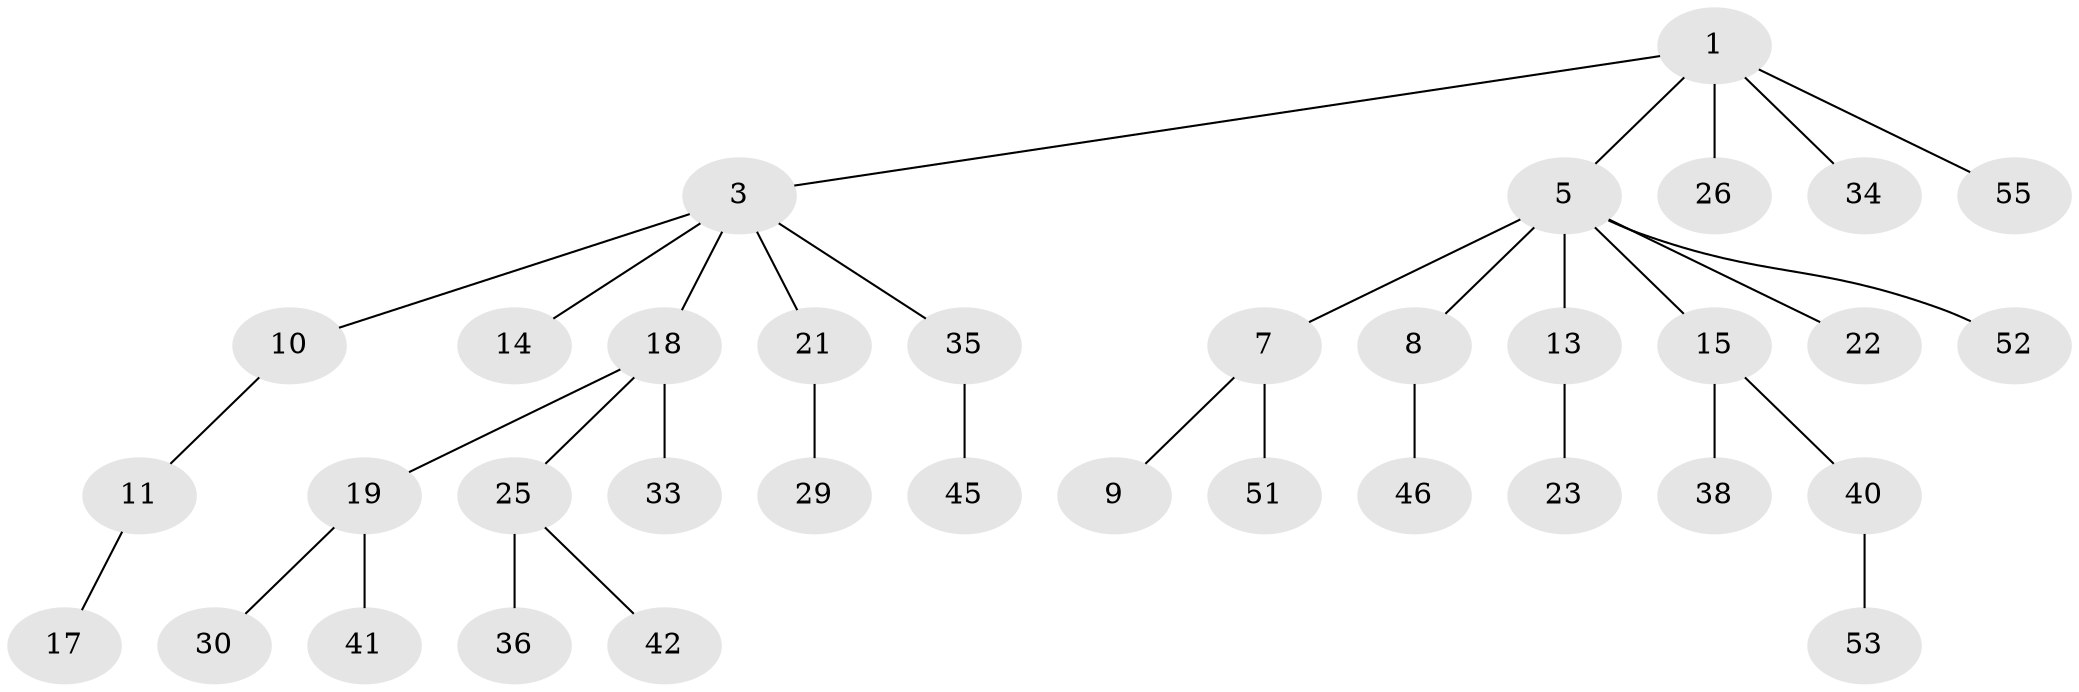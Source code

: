 // original degree distribution, {3: 0.15254237288135594, 4: 0.05084745762711865, 5: 0.03389830508474576, 6: 0.01694915254237288, 2: 0.288135593220339, 1: 0.4576271186440678}
// Generated by graph-tools (version 1.1) at 2025/19/03/04/25 18:19:20]
// undirected, 35 vertices, 34 edges
graph export_dot {
graph [start="1"]
  node [color=gray90,style=filled];
  1 [super="+2"];
  3 [super="+4"];
  5 [super="+32+6+12"];
  7;
  8;
  9 [super="+49+16"];
  10;
  11;
  13 [super="+28+48"];
  14;
  15 [super="+20"];
  17;
  18;
  19;
  21;
  22;
  23 [super="+37"];
  25;
  26 [super="+27"];
  29;
  30;
  33;
  34;
  35;
  36 [super="+57"];
  38;
  40;
  41;
  42 [super="+54+44"];
  45 [super="+59"];
  46;
  51;
  52;
  53;
  55;
  1 -- 5;
  1 -- 34;
  1 -- 26;
  1 -- 3;
  1 -- 55;
  3 -- 10;
  3 -- 14;
  3 -- 35;
  3 -- 18;
  3 -- 21;
  5 -- 8;
  5 -- 15;
  5 -- 52;
  5 -- 7;
  5 -- 13;
  5 -- 22;
  7 -- 9;
  7 -- 51;
  8 -- 46;
  10 -- 11;
  11 -- 17;
  13 -- 23;
  15 -- 40;
  15 -- 38;
  18 -- 19;
  18 -- 25;
  18 -- 33;
  19 -- 30;
  19 -- 41;
  21 -- 29;
  25 -- 36;
  25 -- 42;
  35 -- 45;
  40 -- 53;
}
